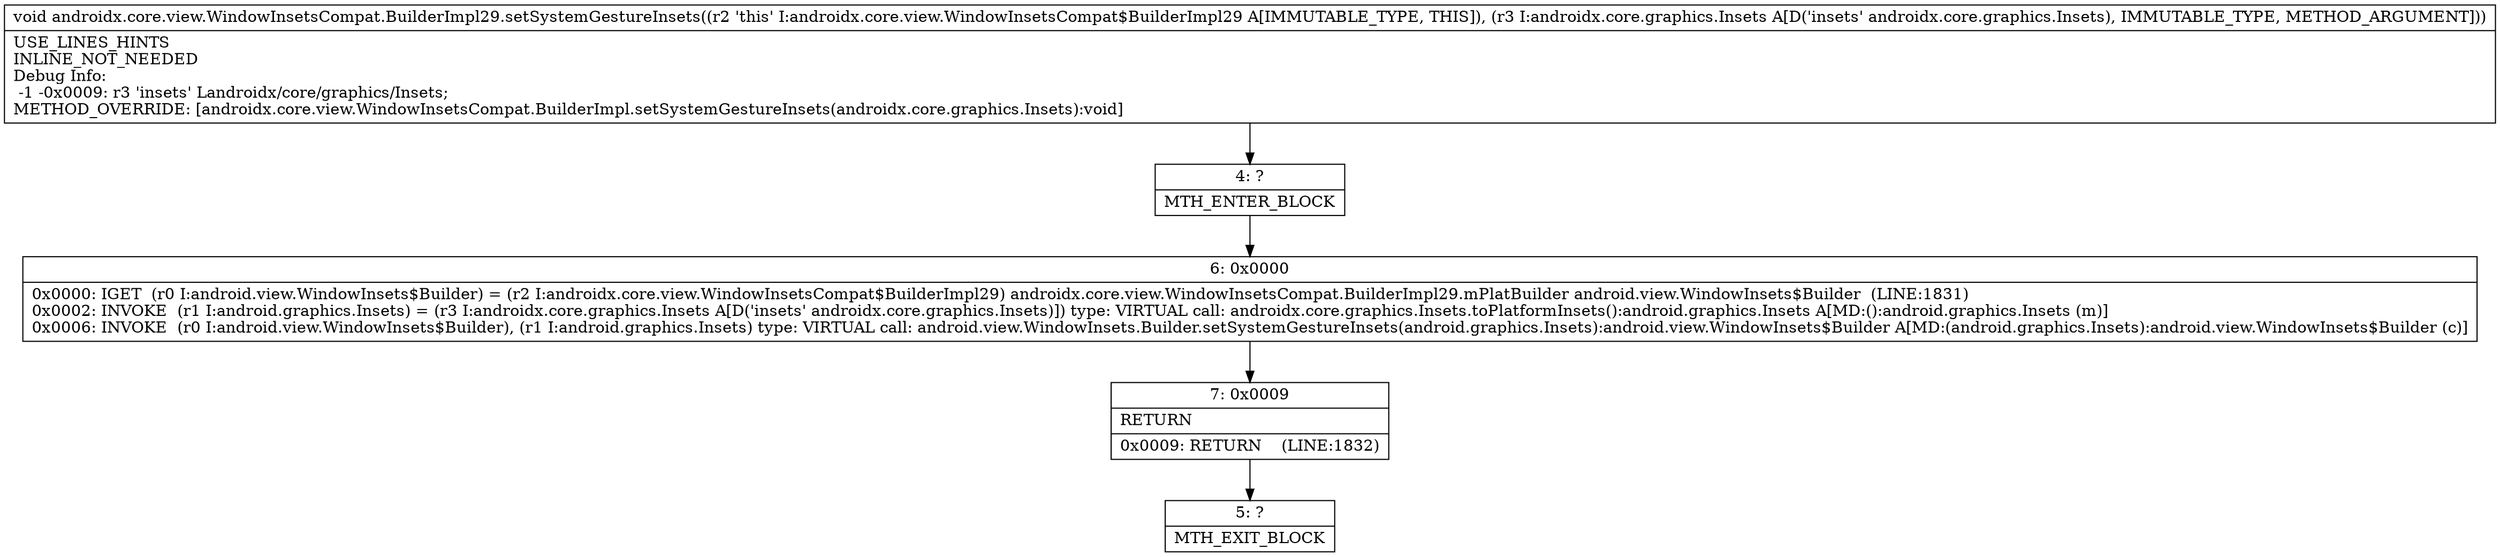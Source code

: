 digraph "CFG forandroidx.core.view.WindowInsetsCompat.BuilderImpl29.setSystemGestureInsets(Landroidx\/core\/graphics\/Insets;)V" {
Node_4 [shape=record,label="{4\:\ ?|MTH_ENTER_BLOCK\l}"];
Node_6 [shape=record,label="{6\:\ 0x0000|0x0000: IGET  (r0 I:android.view.WindowInsets$Builder) = (r2 I:androidx.core.view.WindowInsetsCompat$BuilderImpl29) androidx.core.view.WindowInsetsCompat.BuilderImpl29.mPlatBuilder android.view.WindowInsets$Builder  (LINE:1831)\l0x0002: INVOKE  (r1 I:android.graphics.Insets) = (r3 I:androidx.core.graphics.Insets A[D('insets' androidx.core.graphics.Insets)]) type: VIRTUAL call: androidx.core.graphics.Insets.toPlatformInsets():android.graphics.Insets A[MD:():android.graphics.Insets (m)]\l0x0006: INVOKE  (r0 I:android.view.WindowInsets$Builder), (r1 I:android.graphics.Insets) type: VIRTUAL call: android.view.WindowInsets.Builder.setSystemGestureInsets(android.graphics.Insets):android.view.WindowInsets$Builder A[MD:(android.graphics.Insets):android.view.WindowInsets$Builder (c)]\l}"];
Node_7 [shape=record,label="{7\:\ 0x0009|RETURN\l|0x0009: RETURN    (LINE:1832)\l}"];
Node_5 [shape=record,label="{5\:\ ?|MTH_EXIT_BLOCK\l}"];
MethodNode[shape=record,label="{void androidx.core.view.WindowInsetsCompat.BuilderImpl29.setSystemGestureInsets((r2 'this' I:androidx.core.view.WindowInsetsCompat$BuilderImpl29 A[IMMUTABLE_TYPE, THIS]), (r3 I:androidx.core.graphics.Insets A[D('insets' androidx.core.graphics.Insets), IMMUTABLE_TYPE, METHOD_ARGUMENT]))  | USE_LINES_HINTS\lINLINE_NOT_NEEDED\lDebug Info:\l  \-1 \-0x0009: r3 'insets' Landroidx\/core\/graphics\/Insets;\lMETHOD_OVERRIDE: [androidx.core.view.WindowInsetsCompat.BuilderImpl.setSystemGestureInsets(androidx.core.graphics.Insets):void]\l}"];
MethodNode -> Node_4;Node_4 -> Node_6;
Node_6 -> Node_7;
Node_7 -> Node_5;
}


